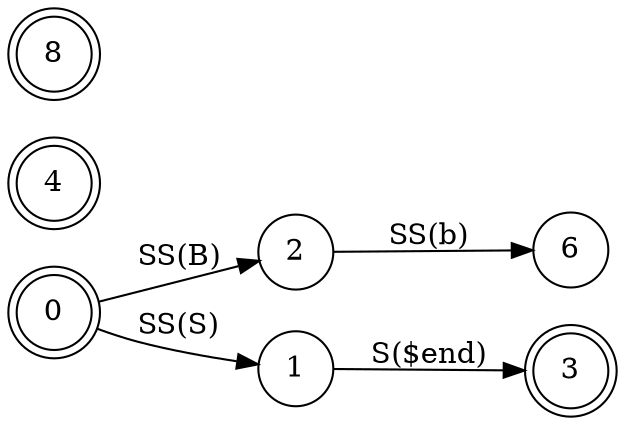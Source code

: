 	digraph finite_state_machine {
	rankdir=LR;
	node [shape = doublecircle]; 0 3 4 8; 
	node [shape = circle];
	0 -> 2 [label = "SS(B)"];
	0 -> 1 [label = "SS(S)"];
	1 -> 3 [label = "S($end)"];
	2 -> 6 [label = "SS(b)"];
}